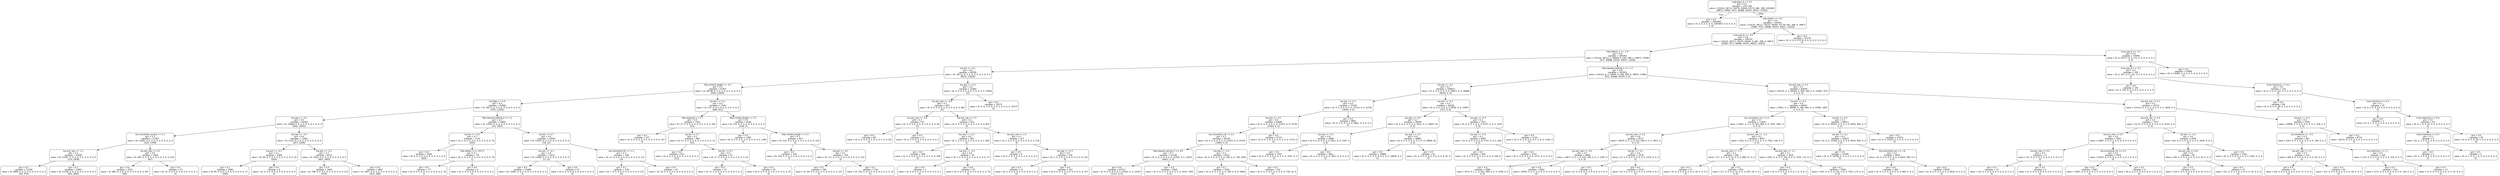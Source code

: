 digraph Tree {
node [shape=box, style="rounded", color="black", fontname="helvetica"] ;
edge [fontname="helvetica"] ;
0 [label="mqtt.topic_0 <= 0.5\ngini = 0.5\nsamples = 1527736\nvalue = [19124, 38712, 54279, 40044, 97179, 681, 289, 1091805\n39872, 15960, 7671, 40688, 29355, 40051, 12026]"] ;
1 [label="gini = 0.0\nsamples = 1091805\nvalue = [0, 0, 0, 0, 0, 0, 0, 1091805, 0, 0, 0, 0, 0\n0, 0]"] ;
0 -> 1 [labeldistance=2.5, labelangle=45, headlabel="True"] ;
2 [label="udp.stream <= -0.2\ngini = 0.9\nsamples = 435931\nvalue = [19124, 38712, 54279, 40044, 97179, 681, 289, 0, 39872\n15960, 7671, 40688, 29355, 40051, 12026]"] ;
0 -> 2 [labeldistance=2.5, labelangle=-45, headlabel="False"] ;
3 [label="icmp.seq_le <= -0.2\ngini = 0.9\nsamples = 338752\nvalue = [19124, 38712, 54279, 40044, 0, 681, 289, 0, 39872\n15960, 7671, 40688, 29355, 40051, 12026]"] ;
2 -> 3 ;
4 [label="http.referer_1 <= -1.9\ngini = 0.9\nsamples = 284343\nvalue = [19124, 38712, 2, 40044, 0, 549, 289, 0, 39872, 15960\n7671, 40688, 29355, 40051, 12026]"] ;
3 -> 4 ;
5 [label="tcp.ack <= -0.1\ngini = 0.6\nsamples = 90789\nvalue = [0, 38712, 0, 0, 0, 0, 0, 0, 0, 0, 0, 0, 0\n40051, 12026]"] ;
4 -> 5 ;
6 [label="http.content_length <= -0.1\ngini = 0.5\nsamples = 57307\nvalue = [0, 38708, 0, 0, 0, 0, 0, 0, 0, 0, 0, 0, 0\n6595, 12004]"] ;
5 -> 6 ;
7 [label="tcp.flags <= 0.4\ngini = 0.4\nsamples = 53968\nvalue = [0, 38171, 0, 0, 0, 0, 0, 0, 0, 0, 0, 0, 0\n4705, 11092]"] ;
6 -> 7 ;
8 [label="tcp.seq <= -0.3\ngini = 0.5\nsamples = 39166\nvalue = [0, 24666, 0, 0, 0, 0, 0, 0, 0, 0, 0, 0, 0\n4495, 10005]"] ;
7 -> 8 ;
9 [label="tcp.connection.synack <= 2.1\ngini = 0.3\nsamples = 27365\nvalue = [0, 21942, 0, 0, 0, 0, 0, 0, 0, 0, 0, 0, 0\n1624, 3799]"] ;
8 -> 9 ;
10 [label="tcp.ack_raw <= -1.3\ngini = 0.3\nsamples = 25099\nvalue = [0, 21047, 0, 0, 0, 0, 0, 0, 0, 0, 0, 0, 0\n1214, 2838]"] ;
9 -> 10 ;
11 [label="gini = 0.2\nsamples = 11258\nvalue = [0, 9889, 0, 0, 0, 0, 0, 0, 0, 0, 0, 0, 0\n395, 974]"] ;
10 -> 11 ;
12 [label="gini = 0.3\nsamples = 13841\nvalue = [0, 11158, 0, 0, 0, 0, 0, 0, 0, 0, 0, 0, 0\n819, 1864]"] ;
10 -> 12 ;
13 [label="tcp.ack_raw <= 2.0\ngini = 0.6\nsamples = 2266\nvalue = [0, 895, 0, 0, 0, 0, 0, 0, 0, 0, 0, 0, 0, 410\n961]"] ;
9 -> 13 ;
14 [label="gini = 0.6\nsamples = 2251\nvalue = [0, 885, 0, 0, 0, 0, 0, 0, 0, 0, 0, 0, 0, 407\n959]"] ;
13 -> 14 ;
15 [label="gini = 0.5\nsamples = 15\nvalue = [0, 10, 0, 0, 0, 0, 0, 0, 0, 0, 0, 0, 0, 3\n2]"] ;
13 -> 15 ;
16 [label="tcp.seq <= -0.3\ngini = 0.6\nsamples = 11801\nvalue = [0, 2724, 0, 0, 0, 0, 0, 0, 0, 0, 0, 0, 0\n2871, 6206]"] ;
8 -> 16 ;
17 [label="tcp.ack <= -0.1\ngini = 0.1\nsamples = 3489\nvalue = [0, 99, 0, 0, 0, 0, 0, 0, 0, 0, 0, 0, 0, 26\n3364]"] ;
16 -> 17 ;
18 [label="gini = 0.1\nsamples = 3480\nvalue = [0, 99, 0, 0, 0, 0, 0, 0, 0, 0, 0, 0, 0, 17\n3364]"] ;
17 -> 18 ;
19 [label="gini = 0.0\nsamples = 9\nvalue = [0, 0, 0, 0, 0, 0, 0, 0, 0, 0, 0, 0, 0, 9\n0]"] ;
17 -> 19 ;
20 [label="tcp.ack <= -0.1\ngini = 0.7\nsamples = 8312\nvalue = [0, 2625, 0, 0, 0, 0, 0, 0, 0, 0, 0, 0, 0\n2845, 2842]"] ;
16 -> 20 ;
21 [label="gini = 0.4\nsamples = 3465\nvalue = [0, 798, 0, 0, 0, 0, 0, 0, 0, 0, 0, 0, 0, 213\n2454]"] ;
20 -> 21 ;
22 [label="gini = 0.6\nsamples = 4847\nvalue = [0, 1827, 0, 0, 0, 0, 0, 0, 0, 0, 0, 0, 0\n2632, 388]"] ;
20 -> 22 ;
23 [label="http.request.method_0 <= 1.2\ngini = 0.2\nsamples = 14802\nvalue = [0, 13505, 0, 0, 0, 0, 0, 0, 0, 0, 0, 0, 0\n210, 1087]"] ;
7 -> 23 ;
24 [label="tcp.len <= -0.0\ngini = 0.1\nsamples = 1143\nvalue = [0, 2, 0, 0, 0, 0, 0, 0, 0, 0, 0, 0, 0, 76\n1065]"] ;
23 -> 24 ;
25 [label="gini = 0.0\nsamples = 1064\nvalue = [0, 0, 0, 0, 0, 0, 0, 0, 0, 0, 0, 0, 0, 0\n1064]"] ;
24 -> 25 ;
26 [label="http.referer_4 <= 437.0\ngini = 0.1\nsamples = 79\nvalue = [0, 2, 0, 0, 0, 0, 0, 0, 0, 0, 0, 0, 0, 76\n1]"] ;
24 -> 26 ;
27 [label="gini = 0.0\nsamples = 77\nvalue = [0, 0, 0, 0, 0, 0, 0, 0, 0, 0, 0, 0, 0, 76\n1]"] ;
26 -> 27 ;
28 [label="gini = 0.0\nsamples = 2\nvalue = [0, 2, 0, 0, 0, 0, 0, 0, 0, 0, 0, 0, 0, 0\n0]"] ;
26 -> 28 ;
29 [label="tcp.len <= 0.7\ngini = 0.0\nsamples = 13659\nvalue = [0, 13503, 0, 0, 0, 0, 0, 0, 0, 0, 0, 0, 0\n134, 22]"] ;
23 -> 29 ;
30 [label="tcp.ack <= -0.1\ngini = 0.0\nsamples = 13511\nvalue = [0, 13486, 0, 0, 0, 0, 0, 0, 0, 0, 0, 0, 0\n13, 12]"] ;
29 -> 30 ;
31 [label="gini = 0.0\nsamples = 13488\nvalue = [0, 13481, 0, 0, 0, 0, 0, 0, 0, 0, 0, 0, 0, 4\n3]"] ;
30 -> 31 ;
32 [label="gini = 0.6\nsamples = 23\nvalue = [0, 5, 0, 0, 0, 0, 0, 0, 0, 0, 0, 0, 0, 9\n9]"] ;
30 -> 32 ;
33 [label="tcp.connection.fin <= 1.3\ngini = 0.3\nsamples = 148\nvalue = [0, 17, 0, 0, 0, 0, 0, 0, 0, 0, 0, 0, 0, 121\n10]"] ;
29 -> 33 ;
34 [label="gini = 0.2\nsamples = 138\nvalue = [0, 7, 0, 0, 0, 0, 0, 0, 0, 0, 0, 0, 0, 121\n10]"] ;
33 -> 34 ;
35 [label="gini = 0.0\nsamples = 10\nvalue = [0, 10, 0, 0, 0, 0, 0, 0, 0, 0, 0, 0, 0, 0\n0]"] ;
33 -> 35 ;
36 [label="tcp.ack <= -0.1\ngini = 0.6\nsamples = 3339\nvalue = [0, 537, 0, 0, 0, 0, 0, 0, 0, 0, 0, 0, 0\n1890, 912]"] ;
6 -> 36 ;
37 [label="http.response <= 3.7\ngini = 0.4\nsamples = 1301\nvalue = [0, 27, 0, 0, 0, 0, 0, 0, 0, 0, 0, 0, 0, 362\n912]"] ;
36 -> 37 ;
38 [label="gini = 0.0\nsamples = 337\nvalue = [0, 0, 0, 0, 0, 0, 0, 0, 0, 0, 0, 0, 0, 337\n0]"] ;
37 -> 38 ;
39 [label="tcp.len <= 0.7\ngini = 0.1\nsamples = 964\nvalue = [0, 27, 0, 0, 0, 0, 0, 0, 0, 0, 0, 0, 0, 25\n912]"] ;
37 -> 39 ;
40 [label="gini = 0.0\nsamples = 912\nvalue = [0, 0, 0, 0, 0, 0, 0, 0, 0, 0, 0, 0, 0, 0\n912]"] ;
39 -> 40 ;
41 [label="tcp.len <= 0.7\ngini = 0.5\nsamples = 52\nvalue = [0, 27, 0, 0, 0, 0, 0, 0, 0, 0, 0, 0, 0, 25\n0]"] ;
39 -> 41 ;
42 [label="gini = 0.0\nsamples = 27\nvalue = [0, 27, 0, 0, 0, 0, 0, 0, 0, 0, 0, 0, 0, 0\n0]"] ;
41 -> 42 ;
43 [label="gini = 0.0\nsamples = 25\nvalue = [0, 0, 0, 0, 0, 0, 0, 0, 0, 0, 0, 0, 0, 25\n0]"] ;
41 -> 43 ;
44 [label="http.content_length <= 3.1\ngini = 0.4\nsamples = 2038\nvalue = [0, 510, 0, 0, 0, 0, 0, 0, 0, 0, 0, 0, 0\n1528, 0]"] ;
36 -> 44 ;
45 [label="gini = 0.0\nsamples = 1385\nvalue = [0, 0, 0, 0, 0, 0, 0, 0, 0, 0, 0, 0, 0, 1385\n0]"] ;
44 -> 45 ;
46 [label="http.content_length <= 3.3\ngini = 0.3\nsamples = 653\nvalue = [0, 510, 0, 0, 0, 0, 0, 0, 0, 0, 0, 0, 0, 143\n0]"] ;
44 -> 46 ;
47 [label="gini = 0.0\nsamples = 339\nvalue = [0, 339, 0, 0, 0, 0, 0, 0, 0, 0, 0, 0, 0, 0\n0]"] ;
46 -> 47 ;
48 [label="tcp.ack <= -0.1\ngini = 0.5\nsamples = 314\nvalue = [0, 171, 0, 0, 0, 0, 0, 0, 0, 0, 0, 0, 0, 143\n0]"] ;
46 -> 48 ;
49 [label="gini = 0.5\nsamples = 196\nvalue = [0, 69, 0, 0, 0, 0, 0, 0, 0, 0, 0, 0, 0, 127\n0]"] ;
48 -> 49 ;
50 [label="gini = 0.2\nsamples = 118\nvalue = [0, 102, 0, 0, 0, 0, 0, 0, 0, 0, 0, 0, 0, 16\n0]"] ;
48 -> 50 ;
51 [label="tcp.seq <= -0.3\ngini = 0.0\nsamples = 33482\nvalue = [0, 4, 0, 0, 0, 0, 0, 0, 0, 0, 0, 0, 0, 33456\n22]"] ;
5 -> 51 ;
52 [label="tcp.ack_raw <= -0.9\ngini = 0.1\nsamples = 907\nvalue = [0, 4, 0, 0, 0, 0, 0, 0, 0, 0, 0, 0, 0, 881\n22]"] ;
51 -> 52 ;
53 [label="tcp.ack_raw <= -0.9\ngini = 0.2\nsamples = 93\nvalue = [0, 0, 0, 0, 0, 0, 0, 0, 0, 0, 0, 0, 0, 80\n13]"] ;
52 -> 53 ;
54 [label="gini = 0.0\nsamples = 80\nvalue = [0, 0, 0, 0, 0, 0, 0, 0, 0, 0, 0, 0, 0, 80\n0]"] ;
53 -> 54 ;
55 [label="gini = 0.0\nsamples = 13\nvalue = [0, 0, 0, 0, 0, 0, 0, 0, 0, 0, 0, 0, 0, 0\n13]"] ;
53 -> 55 ;
56 [label="tcp.ack_raw <= 1.0\ngini = 0.0\nsamples = 814\nvalue = [0, 4, 0, 0, 0, 0, 0, 0, 0, 0, 0, 0, 0, 801\n9]"] ;
52 -> 56 ;
57 [label="tcp.seq <= -0.3\ngini = 0.0\nsamples = 587\nvalue = [0, 2, 0, 0, 0, 0, 0, 0, 0, 0, 0, 0, 0, 585\n0]"] ;
56 -> 57 ;
58 [label="gini = 0.0\nsamples = 508\nvalue = [0, 0, 0, 0, 0, 0, 0, 0, 0, 0, 0, 0, 0, 508\n0]"] ;
57 -> 58 ;
59 [label="tcp.ack <= -0.1\ngini = 0.0\nsamples = 79\nvalue = [0, 2, 0, 0, 0, 0, 0, 0, 0, 0, 0, 0, 0, 77\n0]"] ;
57 -> 59 ;
60 [label="gini = 0.4\nsamples = 3\nvalue = [0, 2, 0, 0, 0, 0, 0, 0, 0, 0, 0, 0, 0, 1\n0]"] ;
59 -> 60 ;
61 [label="gini = 0.0\nsamples = 76\nvalue = [0, 0, 0, 0, 0, 0, 0, 0, 0, 0, 0, 0, 0, 76\n0]"] ;
59 -> 61 ;
62 [label="tcp.ack_raw <= 1.0\ngini = 0.1\nsamples = 227\nvalue = [0, 2, 0, 0, 0, 0, 0, 0, 0, 0, 0, 0, 0, 216\n9]"] ;
56 -> 62 ;
63 [label="gini = 0.0\nsamples = 9\nvalue = [0, 0, 0, 0, 0, 0, 0, 0, 0, 0, 0, 0, 0, 0\n9]"] ;
62 -> 63 ;
64 [label="tcp.seq <= -0.3\ngini = 0.0\nsamples = 218\nvalue = [0, 2, 0, 0, 0, 0, 0, 0, 0, 0, 0, 0, 0, 216\n0]"] ;
62 -> 64 ;
65 [label="gini = 0.3\nsamples = 11\nvalue = [0, 2, 0, 0, 0, 0, 0, 0, 0, 0, 0, 0, 0, 9\n0]"] ;
64 -> 65 ;
66 [label="gini = 0.0\nsamples = 207\nvalue = [0, 0, 0, 0, 0, 0, 0, 0, 0, 0, 0, 0, 0, 207\n0]"] ;
64 -> 66 ;
67 [label="gini = 0.0\nsamples = 32575\nvalue = [0, 0, 0, 0, 0, 0, 0, 0, 0, 0, 0, 0, 0, 32575\n0]"] ;
51 -> 67 ;
68 [label="http.request.method_1 <= -1.1\ngini = 0.8\nsamples = 193554\nvalue = [19124, 0, 2, 40044, 0, 549, 289, 0, 39872, 15960\n7671, 40688, 29355, 0, 0]"] ;
4 -> 68 ;
69 [label="tcp.ack <= -0.1\ngini = 0.7\nsamples = 109915\nvalue = [0, 0, 0, 0, 0, 0, 0, 0, 39872, 0, 0, 40688\n29355, 0, 0]"] ;
68 -> 69 ;
70 [label="tcp.ack <= -0.1\ngini = 0.6\nsamples = 73709\nvalue = [0, 0, 0, 0, 0, 0, 0, 0, 31314, 0, 0, 14791\n27604, 0, 0]"] ;
69 -> 70 ;
71 [label="tcp.ack <= -0.1\ngini = 0.6\nsamples = 63848\nvalue = [0, 0, 0, 0, 0, 0, 0, 0, 21453, 0, 0, 14791\n27604, 0, 0]"] ;
70 -> 71 ;
72 [label="tcp.connection.rst <= 2.2\ngini = 0.7\nsamples = 58138\nvalue = [0, 0, 0, 0, 0, 0, 0, 0, 21453, 0, 0, 14791\n21894, 0, 0]"] ;
71 -> 72 ;
73 [label="http.request.version_2 <= 4.0\ngini = 0.7\nsamples = 52128\nvalue = [0, 0, 0, 0, 0, 0, 0, 0, 21263, 0, 0, 14053\n16812, 0, 0]"] ;
72 -> 73 ;
74 [label="gini = 0.6\nsamples = 47123\nvalue = [0, 0, 0, 0, 0, 0, 0, 0, 21263, 0, 0, 10543\n15317, 0, 0]"] ;
73 -> 74 ;
75 [label="gini = 0.4\nsamples = 5005\nvalue = [0, 0, 0, 0, 0, 0, 0, 0, 0, 0, 0, 3510, 1495\n0, 0]"] ;
73 -> 75 ;
76 [label="tcp.seq <= -0.3\ngini = 0.3\nsamples = 6010\nvalue = [0, 0, 0, 0, 0, 0, 0, 0, 190, 0, 0, 738, 5082\n0, 0]"] ;
72 -> 76 ;
77 [label="gini = 0.1\nsamples = 5256\nvalue = [0, 0, 0, 0, 0, 0, 0, 0, 190, 0, 0, 0, 5066\n0, 0]"] ;
76 -> 77 ;
78 [label="gini = 0.0\nsamples = 754\nvalue = [0, 0, 0, 0, 0, 0, 0, 0, 0, 0, 0, 738, 16, 0\n0]"] ;
76 -> 78 ;
79 [label="gini = 0.0\nsamples = 5710\nvalue = [0, 0, 0, 0, 0, 0, 0, 0, 0, 0, 0, 0, 5710, 0\n0]"] ;
71 -> 79 ;
80 [label="gini = 0.0\nsamples = 9861\nvalue = [0, 0, 0, 0, 0, 0, 0, 0, 9861, 0, 0, 0, 0, 0\n0]"] ;
70 -> 80 ;
81 [label="tcp.ack <= -0.1\ngini = 0.4\nsamples = 36206\nvalue = [0, 0, 0, 0, 0, 0, 0, 0, 8558, 0, 0, 25897\n1751, 0, 0]"] ;
69 -> 81 ;
82 [label="tcp.seq <= -0.3\ngini = 0.2\nsamples = 28789\nvalue = [0, 0, 0, 0, 0, 0, 0, 0, 2811, 0, 0, 25897, 81\n0, 0]"] ;
81 -> 82 ;
83 [label="tcp.seq <= -0.3\ngini = 0.4\nsamples = 9908\nvalue = [0, 0, 0, 0, 0, 0, 0, 0, 2811, 0, 0, 7097, 0\n0, 0]"] ;
82 -> 83 ;
84 [label="gini = 0.0\nsamples = 7097\nvalue = [0, 0, 0, 0, 0, 0, 0, 0, 0, 0, 0, 7097, 0, 0\n0]"] ;
83 -> 84 ;
85 [label="gini = 0.0\nsamples = 2811\nvalue = [0, 0, 0, 0, 0, 0, 0, 0, 2811, 0, 0, 0, 0, 0\n0]"] ;
83 -> 85 ;
86 [label="tcp.seq <= -0.3\ngini = 0.0\nsamples = 18881\nvalue = [0, 0, 0, 0, 0, 0, 0, 0, 0, 0, 0, 18800, 81\n0, 0]"] ;
82 -> 86 ;
87 [label="gini = 0.0\nsamples = 18800\nvalue = [0, 0, 0, 0, 0, 0, 0, 0, 0, 0, 0, 18800, 0, 0\n0]"] ;
86 -> 87 ;
88 [label="gini = 0.0\nsamples = 81\nvalue = [0, 0, 0, 0, 0, 0, 0, 0, 0, 0, 0, 0, 81, 0\n0]"] ;
86 -> 88 ;
89 [label="tcp.seq <= -0.3\ngini = 0.3\nsamples = 7417\nvalue = [0, 0, 0, 0, 0, 0, 0, 0, 5747, 0, 0, 0, 1670\n0, 0]"] ;
81 -> 89 ;
90 [label="tcp.seq <= -0.3\ngini = 0.1\nsamples = 6087\nvalue = [0, 0, 0, 0, 0, 0, 0, 0, 5747, 0, 0, 0, 340\n0, 0]"] ;
89 -> 90 ;
91 [label="gini = 0.0\nsamples = 340\nvalue = [0, 0, 0, 0, 0, 0, 0, 0, 0, 0, 0, 0, 340, 0\n0]"] ;
90 -> 91 ;
92 [label="gini = 0.0\nsamples = 5747\nvalue = [0, 0, 0, 0, 0, 0, 0, 0, 5747, 0, 0, 0, 0, 0\n0]"] ;
90 -> 92 ;
93 [label="gini = 0.0\nsamples = 1330\nvalue = [0, 0, 0, 0, 0, 0, 0, 0, 0, 0, 0, 0, 1330, 0\n0]"] ;
89 -> 93 ;
94 [label="tcp.ack_raw <= 0.3\ngini = 0.7\nsamples = 83639\nvalue = [19124, 0, 2, 40044, 0, 549, 289, 0, 0, 15960, 7671\n0, 0, 0, 0]"] ;
68 -> 94 ;
95 [label="tcp.ack <= -0.1\ngini = 0.6\nsamples = 66907\nvalue = [5001, 0, 2, 40044, 0, 549, 289, 0, 0, 15960, 5062\n0, 0, 0, 0]"] ;
94 -> 95 ;
96 [label="tcp.connection.rst <= 2.2\ngini = 0.7\nsamples = 17834\nvalue = [5001, 0, 2, 1, 0, 549, 289, 0, 0, 7925, 4067, 0\n0, 0, 0]"] ;
95 -> 96 ;
97 [label="tcp.ack_raw <= 0.2\ngini = 0.6\nsamples = 9277\nvalue = [4679, 0, 2, 1, 0, 432, 289, 0, 0, 3, 3871, 0\n0, 0, 0]"] ;
96 -> 97 ;
98 [label="tcp.ack_raw <= -0.4\ngini = 0.5\nsamples = 6899\nvalue = [4677, 0, 2, 1, 0, 432, 289, 0, 0, 3, 1495, 0\n0, 0, 0]"] ;
97 -> 98 ;
99 [label="gini = 0.6\nsamples = 2896\nvalue = [674, 0, 2, 1, 0, 432, 289, 0, 0, 3, 1495, 0, 0\n0, 0]"] ;
98 -> 99 ;
100 [label="gini = 0.0\nsamples = 4003\nvalue = [4003, 0, 0, 0, 0, 0, 0, 0, 0, 0, 0, 0, 0, 0\n0]"] ;
98 -> 100 ;
101 [label="tcp.len <= -0.1\ngini = 0.0\nsamples = 2378\nvalue = [2, 0, 0, 0, 0, 0, 0, 0, 0, 0, 2376, 0, 0, 0\n0]"] ;
97 -> 101 ;
102 [label="gini = 0.0\nsamples = 2\nvalue = [2, 0, 0, 0, 0, 0, 0, 0, 0, 0, 0, 0, 0, 0\n0]"] ;
101 -> 102 ;
103 [label="gini = 0.0\nsamples = 2376\nvalue = [0, 0, 0, 0, 0, 0, 0, 0, 0, 0, 2376, 0, 0, 0\n0]"] ;
101 -> 103 ;
104 [label="tcp.ack_raw <= -1.2\ngini = 0.1\nsamples = 8557\nvalue = [322, 0, 0, 0, 0, 117, 0, 0, 0, 7922, 196, 0, 0\n0, 0]"] ;
96 -> 104 ;
105 [label="tcp.ack_raw <= -1.3\ngini = 0.1\nsamples = 941\nvalue = [17, 0, 0, 0, 0, 15, 0, 0, 0, 888, 21, 0, 0\n0, 0]"] ;
104 -> 105 ;
106 [label="gini = 0.2\nsamples = 21\nvalue = [0, 0, 0, 0, 0, 0, 0, 0, 0, 18, 3, 0, 0, 0\n0]"] ;
105 -> 106 ;
107 [label="gini = 0.1\nsamples = 920\nvalue = [17, 0, 0, 0, 0, 15, 0, 0, 0, 870, 18, 0, 0\n0, 0]"] ;
105 -> 107 ;
108 [label="tcp.ack_raw <= -1.1\ngini = 0.1\nsamples = 7616\nvalue = [305, 0, 0, 0, 0, 102, 0, 0, 0, 7034, 175, 0, 0\n0, 0]"] ;
104 -> 108 ;
109 [label="gini = 0.5\nsamples = 7\nvalue = [4, 0, 0, 0, 0, 0, 0, 0, 0, 3, 0, 0, 0, 0\n0]"] ;
108 -> 109 ;
110 [label="gini = 0.1\nsamples = 7609\nvalue = [301, 0, 0, 0, 0, 102, 0, 0, 0, 7031, 175, 0, 0\n0, 0]"] ;
108 -> 110 ;
111 [label="tcp.len <= -0.2\ngini = 0.3\nsamples = 49073\nvalue = [0, 0, 0, 40043, 0, 0, 0, 0, 0, 8035, 995, 0, 0\n0, 0]"] ;
95 -> 111 ;
112 [label="tcp.ack <= -0.1\ngini = 0.5\nsamples = 25819\nvalue = [0, 0, 0, 16789, 0, 0, 0, 0, 0, 8035, 995, 0, 0\n0, 0]"] ;
111 -> 112 ;
113 [label="gini = 0.0\nsamples = 16789\nvalue = [0, 0, 0, 16789, 0, 0, 0, 0, 0, 0, 0, 0, 0, 0\n0]"] ;
112 -> 113 ;
114 [label="tcp.connection.syn <= 1.8\ngini = 0.2\nsamples = 9030\nvalue = [0, 0, 0, 0, 0, 0, 0, 0, 0, 8035, 995, 0, 0\n0, 0]"] ;
112 -> 114 ;
115 [label="gini = 0.0\nsamples = 995\nvalue = [0, 0, 0, 0, 0, 0, 0, 0, 0, 0, 995, 0, 0, 0\n0]"] ;
114 -> 115 ;
116 [label="gini = 0.0\nsamples = 8035\nvalue = [0, 0, 0, 0, 0, 0, 0, 0, 0, 8035, 0, 0, 0, 0\n0]"] ;
114 -> 116 ;
117 [label="gini = 0.0\nsamples = 23254\nvalue = [0, 0, 0, 23254, 0, 0, 0, 0, 0, 0, 0, 0, 0, 0\n0]"] ;
111 -> 117 ;
118 [label="tcp.ack_raw <= 0.7\ngini = 0.3\nsamples = 16732\nvalue = [14123, 0, 0, 0, 0, 0, 0, 0, 0, 0, 2609, 0, 0\n0, 0]"] ;
94 -> 118 ;
119 [label="tcp.ack_raw <= 0.4\ngini = 0.4\nsamples = 7537\nvalue = [5127, 0, 0, 0, 0, 0, 0, 0, 0, 0, 2410, 0, 0\n0, 0]"] ;
118 -> 119 ;
120 [label="tcp.ack_raw <= 0.4\ngini = 0.0\nsamples = 5093\nvalue = [5087, 0, 0, 0, 0, 0, 0, 0, 0, 0, 6, 0, 0, 0\n0]"] ;
119 -> 120 ;
121 [label="tcp.ack_raw <= 0.4\ngini = 0.4\nsamples = 17\nvalue = [12, 0, 0, 0, 0, 0, 0, 0, 0, 0, 5, 0, 0, 0\n0]"] ;
120 -> 121 ;
122 [label="gini = 0.3\nsamples = 12\nvalue = [10, 0, 0, 0, 0, 0, 0, 0, 0, 0, 2, 0, 0, 0\n0]"] ;
121 -> 122 ;
123 [label="gini = 0.5\nsamples = 5\nvalue = [2, 0, 0, 0, 0, 0, 0, 0, 0, 0, 3, 0, 0, 0\n0]"] ;
121 -> 123 ;
124 [label="tcp.connection.rst <= 2.2\ngini = 0.0\nsamples = 5076\nvalue = [5075, 0, 0, 0, 0, 0, 0, 0, 0, 0, 1, 0, 0, 0\n0]"] ;
120 -> 124 ;
125 [label="gini = 0.0\nsamples = 5067\nvalue = [5067, 0, 0, 0, 0, 0, 0, 0, 0, 0, 0, 0, 0, 0\n0]"] ;
124 -> 125 ;
126 [label="gini = 0.2\nsamples = 9\nvalue = [8, 0, 0, 0, 0, 0, 0, 0, 0, 0, 1, 0, 0, 0\n0]"] ;
124 -> 126 ;
127 [label="tcp.ack <= -0.1\ngini = 0.0\nsamples = 2444\nvalue = [40, 0, 0, 0, 0, 0, 0, 0, 0, 0, 2404, 0, 0, 0\n0]"] ;
119 -> 127 ;
128 [label="tcp.ack_raw <= 0.6\ngini = 0.5\nsamples = 83\nvalue = [40, 0, 0, 0, 0, 0, 0, 0, 0, 0, 43, 0, 0, 0\n0]"] ;
127 -> 128 ;
129 [label="gini = 0.5\nsamples = 52\nvalue = [19, 0, 0, 0, 0, 0, 0, 0, 0, 0, 33, 0, 0, 0\n0]"] ;
128 -> 129 ;
130 [label="gini = 0.4\nsamples = 31\nvalue = [21, 0, 0, 0, 0, 0, 0, 0, 0, 0, 10, 0, 0, 0\n0]"] ;
128 -> 130 ;
131 [label="gini = 0.0\nsamples = 2361\nvalue = [0, 0, 0, 0, 0, 0, 0, 0, 0, 0, 2361, 0, 0, 0\n0]"] ;
127 -> 131 ;
132 [label="tcp.ack <= -0.1\ngini = 0.0\nsamples = 9195\nvalue = [8996, 0, 0, 0, 0, 0, 0, 0, 0, 0, 199, 0, 0\n0, 0]"] ;
118 -> 132 ;
133 [label="tcp.checksum <= -0.5\ngini = 0.5\nsamples = 462\nvalue = [263, 0, 0, 0, 0, 0, 0, 0, 0, 0, 199, 0, 0, 0\n0]"] ;
132 -> 133 ;
134 [label="tcp.ack_raw <= 1.4\ngini = 0.4\nsamples = 133\nvalue = [88, 0, 0, 0, 0, 0, 0, 0, 0, 0, 45, 0, 0, 0\n0]"] ;
133 -> 134 ;
135 [label="gini = 0.4\nsamples = 73\nvalue = [56, 0, 0, 0, 0, 0, 0, 0, 0, 0, 17, 0, 0, 0\n0]"] ;
134 -> 135 ;
136 [label="gini = 0.5\nsamples = 60\nvalue = [32, 0, 0, 0, 0, 0, 0, 0, 0, 0, 28, 0, 0, 0\n0]"] ;
134 -> 136 ;
137 [label="tcp.checksum <= 1.7\ngini = 0.5\nsamples = 329\nvalue = [175, 0, 0, 0, 0, 0, 0, 0, 0, 0, 154, 0, 0, 0\n0]"] ;
133 -> 137 ;
138 [label="gini = 0.5\nsamples = 316\nvalue = [172, 0, 0, 0, 0, 0, 0, 0, 0, 0, 144, 0, 0, 0\n0]"] ;
137 -> 138 ;
139 [label="gini = 0.4\nsamples = 13\nvalue = [3, 0, 0, 0, 0, 0, 0, 0, 0, 0, 10, 0, 0, 0\n0]"] ;
137 -> 139 ;
140 [label="gini = 0.0\nsamples = 8733\nvalue = [8733, 0, 0, 0, 0, 0, 0, 0, 0, 0, 0, 0, 0, 0\n0]"] ;
132 -> 140 ;
141 [label="icmp.seq_le <= -0.1\ngini = 0.0\nsamples = 54409\nvalue = [0, 0, 54277, 0, 0, 132, 0, 0, 0, 0, 0, 0, 0\n0, 0]"] ;
3 -> 141 ;
142 [label="icmp.seq_le <= -0.1\ngini = 0.5\nsamples = 329\nvalue = [0, 0, 197, 0, 0, 132, 0, 0, 0, 0, 0, 0, 0, 0\n0]"] ;
141 -> 142 ;
143 [label="gini = 0.0\nsamples = 195\nvalue = [0, 0, 195, 0, 0, 0, 0, 0, 0, 0, 0, 0, 0, 0\n0]"] ;
142 -> 143 ;
144 [label="icmp.checksum <= 6.2\ngini = 0.0\nsamples = 134\nvalue = [0, 0, 2, 0, 0, 132, 0, 0, 0, 0, 0, 0, 0, 0\n0]"] ;
142 -> 144 ;
145 [label="gini = 0.0\nsamples = 89\nvalue = [0, 0, 0, 0, 0, 89, 0, 0, 0, 0, 0, 0, 0, 0\n0]"] ;
144 -> 145 ;
146 [label="icmp.checksum <= 6.3\ngini = 0.1\nsamples = 45\nvalue = [0, 0, 2, 0, 0, 43, 0, 0, 0, 0, 0, 0, 0, 0\n0]"] ;
144 -> 146 ;
147 [label="gini = 0.0\nsamples = 1\nvalue = [0, 0, 1, 0, 0, 0, 0, 0, 0, 0, 0, 0, 0, 0\n0]"] ;
146 -> 147 ;
148 [label="icmp.checksum <= 6.6\ngini = 0.0\nsamples = 44\nvalue = [0, 0, 1, 0, 0, 43, 0, 0, 0, 0, 0, 0, 0, 0\n0]"] ;
146 -> 148 ;
149 [label="icmp.checksum <= 6.5\ngini = 0.3\nsamples = 5\nvalue = [0, 0, 1, 0, 0, 4, 0, 0, 0, 0, 0, 0, 0, 0\n0]"] ;
148 -> 149 ;
150 [label="gini = 0.0\nsamples = 3\nvalue = [0, 0, 0, 0, 0, 3, 0, 0, 0, 0, 0, 0, 0, 0\n0]"] ;
149 -> 150 ;
151 [label="gini = 0.5\nsamples = 2\nvalue = [0, 0, 1, 0, 0, 1, 0, 0, 0, 0, 0, 0, 0, 0\n0]"] ;
149 -> 151 ;
152 [label="gini = 0.0\nsamples = 39\nvalue = [0, 0, 0, 0, 0, 39, 0, 0, 0, 0, 0, 0, 0, 0\n0]"] ;
148 -> 152 ;
153 [label="gini = 0.0\nsamples = 54080\nvalue = [0, 0, 54080, 0, 0, 0, 0, 0, 0, 0, 0, 0, 0, 0\n0]"] ;
141 -> 153 ;
154 [label="gini = 0.0\nsamples = 97179\nvalue = [0, 0, 0, 0, 97179, 0, 0, 0, 0, 0, 0, 0, 0, 0\n0]"] ;
2 -> 154 ;
}